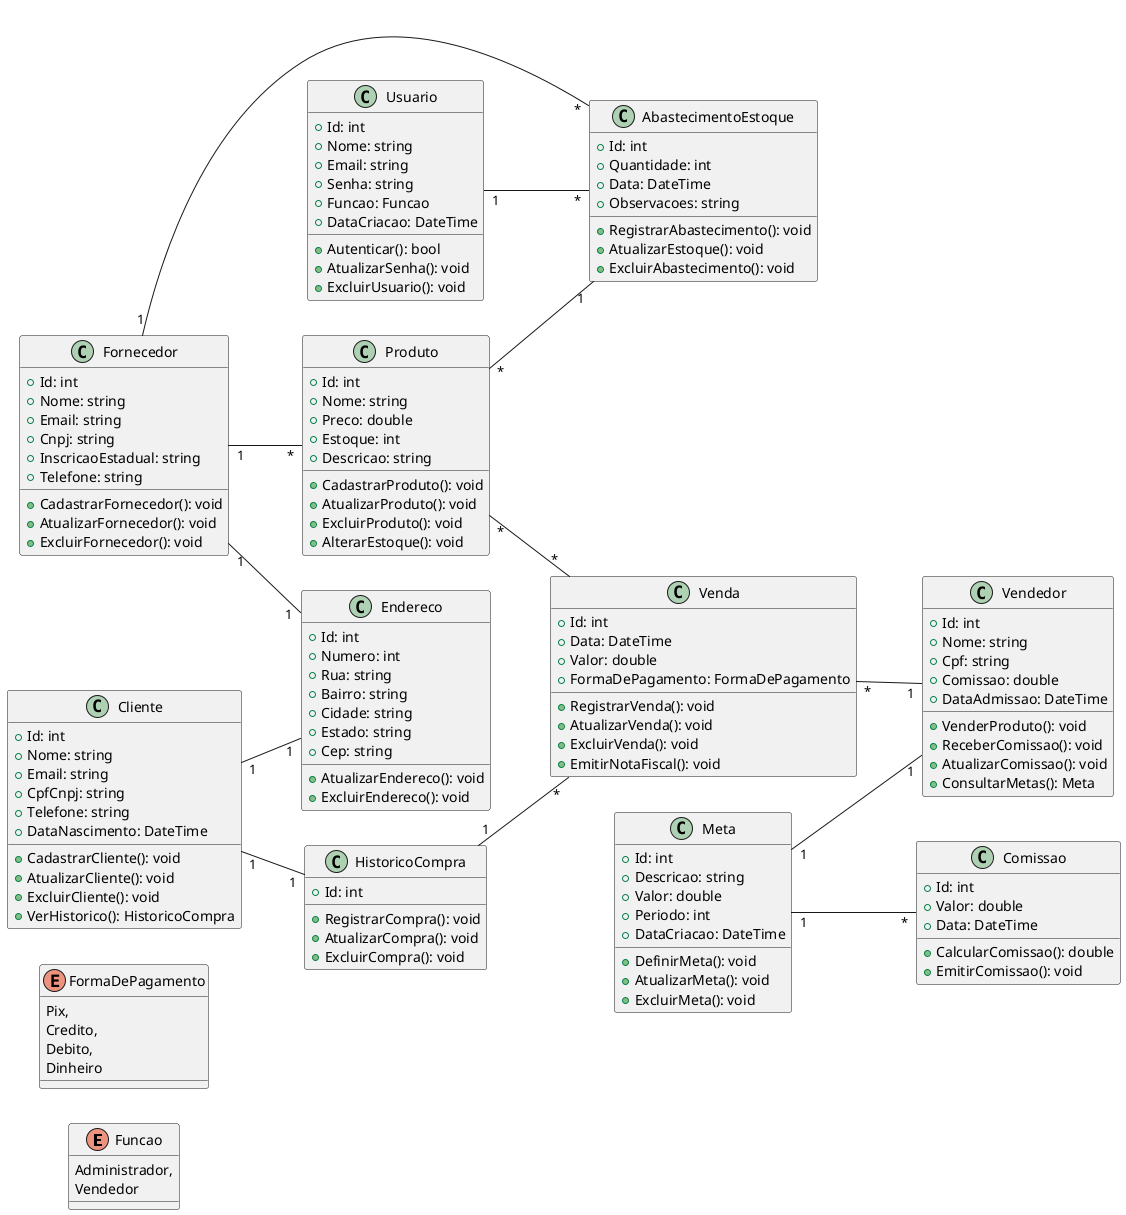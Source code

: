 ﻿@startuml
skinparam pageWidth 170mm
skinparam pageHeight 257mm

left to right direction
enum Funcao{
    Administrador,
    Vendedor
}
enum FormaDePagamento{
     Pix,
     Credito,
     Debito,
     Dinheiro
}
class AbastecimentoEstoque {
    +Id: int
    +Quantidade: int
    +Data: DateTime
    +Observacoes: string
    +RegistrarAbastecimento(): void
    +AtualizarEstoque(): void
    +ExcluirAbastecimento(): void
}
class Cliente {
    +Id: int
    +Nome: string
    +Email: string
    +CpfCnpj: string
    +Telefone: string
    +DataNascimento: DateTime
    +CadastrarCliente(): void
    +AtualizarCliente(): void
    +ExcluirCliente(): void
    +VerHistorico(): HistoricoCompra
}
class Comissao {
    +Id: int
    +Valor: double
    +Data: DateTime
    +CalcularComissao(): double
    +EmitirComissao(): void
}
class Endereco {
    +Id: int
    +Numero: int
    +Rua: string
    +Bairro: string
    +Cidade: string
    +Estado: string
    +Cep: string
    +AtualizarEndereco(): void
    +ExcluirEndereco(): void
}
class Fornecedor {
    +Id: int
    +Nome: string
    +Email: string
    +Cnpj: string
    +InscricaoEstadual: string
    +Telefone: string
    +CadastrarFornecedor(): void
    +AtualizarFornecedor(): void
    +ExcluirFornecedor(): void
}
class HistoricoCompra {
    +Id: int
    +RegistrarCompra(): void
    +AtualizarCompra(): void
    +ExcluirCompra(): void
}
class Meta {
    +Id: int
    +Descricao: string
    +Valor: double
    +Periodo: int
    +DataCriacao: DateTime
    +DefinirMeta(): void
    +AtualizarMeta(): void
    +ExcluirMeta(): void
}
class Produto {
    +Id: int
    +Nome: string
    +Preco: double
    +Estoque: int
    +Descricao: string
    +CadastrarProduto(): void
    +AtualizarProduto(): void
    +ExcluirProduto(): void
    +AlterarEstoque(): void
}
class Usuario {
    +Id: int
    +Nome: string
    +Email: string
    +Senha: string
    +Funcao: Funcao
    +DataCriacao: DateTime
    +Autenticar(): bool
    +AtualizarSenha(): void
    +ExcluirUsuario(): void
}
class Venda {
    +Id: int
    +Data: DateTime
    +Valor: double
    +FormaDePagamento: FormaDePagamento
    +RegistrarVenda(): void
    +AtualizarVenda(): void
    +ExcluirVenda(): void
    +EmitirNotaFiscal(): void
}
class Vendedor {
    +Id: int
    +Nome: string
    +Cpf: string
    +Comissao: double
    +DataAdmissao: DateTime
    +VenderProduto(): void
    +ReceberComissao(): void
    +AtualizarComissao(): void
    +ConsultarMetas(): Meta
}

Cliente "1" -- "1" Endereco
Cliente "1" -- "1" HistoricoCompra
Fornecedor "1" -- "1" Endereco
Fornecedor "1" -- "*" Produto
Fornecedor "1" -- "*" AbastecimentoEstoque
HistoricoCompra "1" -- "*" Venda
Meta "1" -- "*" Comissao
Meta "1" -- "1" Vendedor
Produto "*" -- "*" Venda
Produto "*" -- "1" AbastecimentoEstoque
Usuario "1" -- "*" AbastecimentoEstoque
Venda "*" -- "1" Vendedor

@enduml
